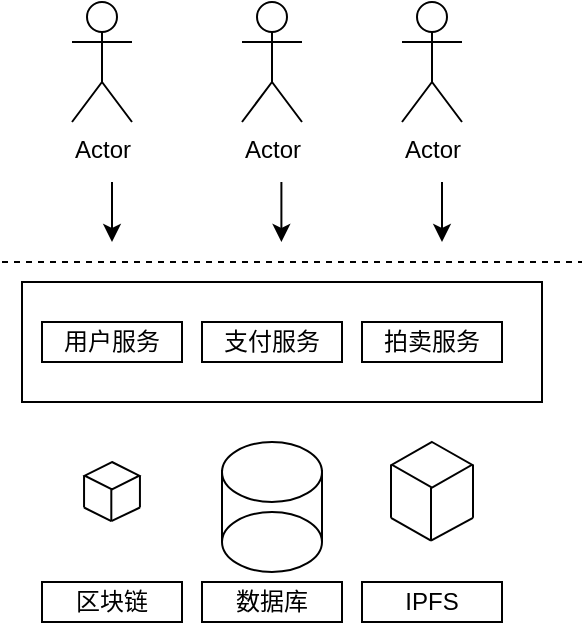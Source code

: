 <mxfile version="22.1.16" type="github">
  <diagram name="第 1 页" id="966KfxQtyM0y_blYVRLk">
    <mxGraphModel dx="367" dy="212" grid="1" gridSize="10" guides="1" tooltips="1" connect="1" arrows="1" fold="1" page="1" pageScale="1" pageWidth="827" pageHeight="1169" math="0" shadow="0">
      <root>
        <mxCell id="0" />
        <mxCell id="1" parent="0" />
        <mxCell id="8nmGEP080YQe1HcGKxn9-6" value="" style="rounded=0;whiteSpace=wrap;html=1;" vertex="1" parent="1">
          <mxGeometry x="70" y="150" width="260" height="60" as="geometry" />
        </mxCell>
        <mxCell id="8nmGEP080YQe1HcGKxn9-2" value="用户服务" style="rounded=0;whiteSpace=wrap;html=1;" vertex="1" parent="1">
          <mxGeometry x="80" y="170" width="70" height="20" as="geometry" />
        </mxCell>
        <mxCell id="8nmGEP080YQe1HcGKxn9-4" value="支付服务" style="rounded=0;whiteSpace=wrap;html=1;" vertex="1" parent="1">
          <mxGeometry x="160" y="170" width="70" height="20" as="geometry" />
        </mxCell>
        <mxCell id="8nmGEP080YQe1HcGKxn9-5" value="拍卖服务" style="rounded=0;whiteSpace=wrap;html=1;" vertex="1" parent="1">
          <mxGeometry x="240" y="170" width="70" height="20" as="geometry" />
        </mxCell>
        <mxCell id="8nmGEP080YQe1HcGKxn9-7" value="Actor" style="shape=umlActor;verticalLabelPosition=bottom;verticalAlign=top;html=1;outlineConnect=0;" vertex="1" parent="1">
          <mxGeometry x="95" y="10" width="30" height="60" as="geometry" />
        </mxCell>
        <mxCell id="8nmGEP080YQe1HcGKxn9-8" value="Actor" style="shape=umlActor;verticalLabelPosition=bottom;verticalAlign=top;html=1;outlineConnect=0;" vertex="1" parent="1">
          <mxGeometry x="180" y="10" width="30" height="60" as="geometry" />
        </mxCell>
        <mxCell id="8nmGEP080YQe1HcGKxn9-9" value="Actor" style="shape=umlActor;verticalLabelPosition=bottom;verticalAlign=top;html=1;outlineConnect=0;" vertex="1" parent="1">
          <mxGeometry x="260" y="10" width="30" height="60" as="geometry" />
        </mxCell>
        <mxCell id="8nmGEP080YQe1HcGKxn9-10" value="" style="endArrow=none;dashed=1;html=1;rounded=0;" edge="1" parent="1">
          <mxGeometry width="50" height="50" relative="1" as="geometry">
            <mxPoint x="60" y="140" as="sourcePoint" />
            <mxPoint x="350" y="140" as="targetPoint" />
          </mxGeometry>
        </mxCell>
        <mxCell id="8nmGEP080YQe1HcGKxn9-13" value="" style="endArrow=classic;html=1;rounded=0;" edge="1" parent="1">
          <mxGeometry width="50" height="50" relative="1" as="geometry">
            <mxPoint x="115" y="100" as="sourcePoint" />
            <mxPoint x="115" y="130" as="targetPoint" />
          </mxGeometry>
        </mxCell>
        <mxCell id="8nmGEP080YQe1HcGKxn9-14" value="" style="endArrow=classic;html=1;rounded=0;" edge="1" parent="1">
          <mxGeometry width="50" height="50" relative="1" as="geometry">
            <mxPoint x="199.7" y="100" as="sourcePoint" />
            <mxPoint x="199.7" y="130" as="targetPoint" />
          </mxGeometry>
        </mxCell>
        <mxCell id="8nmGEP080YQe1HcGKxn9-15" value="" style="endArrow=classic;html=1;rounded=0;" edge="1" parent="1">
          <mxGeometry width="50" height="50" relative="1" as="geometry">
            <mxPoint x="280" y="100" as="sourcePoint" />
            <mxPoint x="280" y="130" as="targetPoint" />
          </mxGeometry>
        </mxCell>
        <mxCell id="8nmGEP080YQe1HcGKxn9-18" value="区块链" style="rounded=0;whiteSpace=wrap;html=1;" vertex="1" parent="1">
          <mxGeometry x="80" y="300" width="70" height="20" as="geometry" />
        </mxCell>
        <mxCell id="8nmGEP080YQe1HcGKxn9-19" value="数据库" style="rounded=0;whiteSpace=wrap;html=1;" vertex="1" parent="1">
          <mxGeometry x="160" y="300" width="70" height="20" as="geometry" />
        </mxCell>
        <mxCell id="8nmGEP080YQe1HcGKxn9-20" value="IPFS" style="rounded=0;whiteSpace=wrap;html=1;" vertex="1" parent="1">
          <mxGeometry x="240" y="300" width="70" height="20" as="geometry" />
        </mxCell>
        <mxCell id="8nmGEP080YQe1HcGKxn9-21" value="" style="ellipse;whiteSpace=wrap;html=1;" vertex="1" parent="1">
          <mxGeometry x="170" y="230" width="50" height="30" as="geometry" />
        </mxCell>
        <mxCell id="8nmGEP080YQe1HcGKxn9-24" value="" style="line;strokeWidth=1;direction=south;html=1;" vertex="1" parent="1">
          <mxGeometry x="168" y="244" width="4" height="36" as="geometry" />
        </mxCell>
        <mxCell id="8nmGEP080YQe1HcGKxn9-26" value="" style="line;strokeWidth=1;direction=south;html=1;" vertex="1" parent="1">
          <mxGeometry x="218" y="244" width="4" height="36" as="geometry" />
        </mxCell>
        <mxCell id="8nmGEP080YQe1HcGKxn9-36" value="" style="ellipse;whiteSpace=wrap;html=1;" vertex="1" parent="1">
          <mxGeometry x="170" y="265" width="50" height="30" as="geometry" />
        </mxCell>
        <mxCell id="8nmGEP080YQe1HcGKxn9-57" value="" style="group" vertex="1" connectable="0" parent="1">
          <mxGeometry x="253" y="230" width="44.01" height="50" as="geometry" />
        </mxCell>
        <mxCell id="8nmGEP080YQe1HcGKxn9-28" value="" style="rhombus;whiteSpace=wrap;html=1;" vertex="1" parent="8nmGEP080YQe1HcGKxn9-57">
          <mxGeometry x="2.0" width="40.001" height="22.75" as="geometry" />
        </mxCell>
        <mxCell id="8nmGEP080YQe1HcGKxn9-30" value="" style="line;strokeWidth=1;direction=south;html=1;" vertex="1" parent="8nmGEP080YQe1HcGKxn9-57">
          <mxGeometry y="11.375" width="3.0" height="26.541" as="geometry" />
        </mxCell>
        <mxCell id="8nmGEP080YQe1HcGKxn9-31" value="" style="line;strokeWidth=1;direction=south;html=1;" vertex="1" parent="8nmGEP080YQe1HcGKxn9-57">
          <mxGeometry x="20.0" y="22.75" width="3.0" height="26.541" as="geometry" />
        </mxCell>
        <mxCell id="8nmGEP080YQe1HcGKxn9-32" value="" style="line;strokeWidth=1;direction=south;html=1;" vertex="1" parent="8nmGEP080YQe1HcGKxn9-57">
          <mxGeometry x="41.001" y="11.375" width="3.0" height="26.541" as="geometry" />
        </mxCell>
        <mxCell id="8nmGEP080YQe1HcGKxn9-83" value="" style="endArrow=none;html=1;rounded=0;entryX=1;entryY=0.5;entryDx=0;entryDy=0;entryPerimeter=0;exitX=1;exitY=0.5;exitDx=0;exitDy=0;exitPerimeter=0;" edge="1" parent="8nmGEP080YQe1HcGKxn9-57" source="8nmGEP080YQe1HcGKxn9-31" target="8nmGEP080YQe1HcGKxn9-30">
          <mxGeometry width="50" height="50" relative="1" as="geometry">
            <mxPoint x="-93" y="80" as="sourcePoint" />
            <mxPoint x="-43" y="30" as="targetPoint" />
          </mxGeometry>
        </mxCell>
        <mxCell id="8nmGEP080YQe1HcGKxn9-84" value="" style="endArrow=none;html=1;rounded=0;entryX=1;entryY=0.5;entryDx=0;entryDy=0;entryPerimeter=0;exitX=1;exitY=0.5;exitDx=0;exitDy=0;exitPerimeter=0;" edge="1" parent="8nmGEP080YQe1HcGKxn9-57" source="8nmGEP080YQe1HcGKxn9-31" target="8nmGEP080YQe1HcGKxn9-32">
          <mxGeometry width="50" height="50" relative="1" as="geometry">
            <mxPoint x="-3" y="90" as="sourcePoint" />
            <mxPoint x="47" y="40" as="targetPoint" />
          </mxGeometry>
        </mxCell>
        <mxCell id="8nmGEP080YQe1HcGKxn9-58" value="" style="group" vertex="1" connectable="0" parent="1">
          <mxGeometry x="100" y="240" width="30" height="31.55" as="geometry" />
        </mxCell>
        <mxCell id="8nmGEP080YQe1HcGKxn9-59" value="" style="rhombus;whiteSpace=wrap;html=1;" vertex="1" parent="8nmGEP080YQe1HcGKxn9-58">
          <mxGeometry x="1.363" width="27.267" height="13.65" as="geometry" />
        </mxCell>
        <mxCell id="8nmGEP080YQe1HcGKxn9-60" value="" style="line;strokeWidth=1;direction=south;html=1;" vertex="1" parent="8nmGEP080YQe1HcGKxn9-58">
          <mxGeometry y="6.825" width="2.045" height="15.925" as="geometry" />
        </mxCell>
        <mxCell id="8nmGEP080YQe1HcGKxn9-61" value="" style="line;strokeWidth=1;direction=south;html=1;" vertex="1" parent="8nmGEP080YQe1HcGKxn9-58">
          <mxGeometry x="13.633" y="13.65" width="2.045" height="15.925" as="geometry" />
        </mxCell>
        <mxCell id="8nmGEP080YQe1HcGKxn9-62" value="" style="line;strokeWidth=1;direction=south;html=1;" vertex="1" parent="8nmGEP080YQe1HcGKxn9-58">
          <mxGeometry x="27.949" y="6.825" width="2.045" height="15.925" as="geometry" />
        </mxCell>
        <mxCell id="8nmGEP080YQe1HcGKxn9-66" value="" style="endArrow=none;html=1;rounded=0;entryX=1;entryY=0.5;entryDx=0;entryDy=0;entryPerimeter=0;exitX=1;exitY=0.5;exitDx=0;exitDy=0;exitPerimeter=0;" edge="1" parent="8nmGEP080YQe1HcGKxn9-58" source="8nmGEP080YQe1HcGKxn9-61" target="8nmGEP080YQe1HcGKxn9-60">
          <mxGeometry width="50" height="50" relative="1" as="geometry">
            <mxPoint x="-10" y="40" as="sourcePoint" />
            <mxPoint x="40" y="-10" as="targetPoint" />
          </mxGeometry>
        </mxCell>
        <mxCell id="8nmGEP080YQe1HcGKxn9-82" value="" style="endArrow=none;html=1;rounded=0;exitX=1;exitY=0.5;exitDx=0;exitDy=0;exitPerimeter=0;entryX=1;entryY=0.5;entryDx=0;entryDy=0;entryPerimeter=0;" edge="1" parent="8nmGEP080YQe1HcGKxn9-58" source="8nmGEP080YQe1HcGKxn9-61" target="8nmGEP080YQe1HcGKxn9-62">
          <mxGeometry width="50" height="50" relative="1" as="geometry">
            <mxPoint x="-10" y="70" as="sourcePoint" />
            <mxPoint x="30" y="20" as="targetPoint" />
          </mxGeometry>
        </mxCell>
      </root>
    </mxGraphModel>
  </diagram>
</mxfile>
